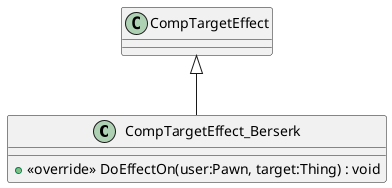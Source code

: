 @startuml
class CompTargetEffect_Berserk {
    + <<override>> DoEffectOn(user:Pawn, target:Thing) : void
}
CompTargetEffect <|-- CompTargetEffect_Berserk
@enduml

